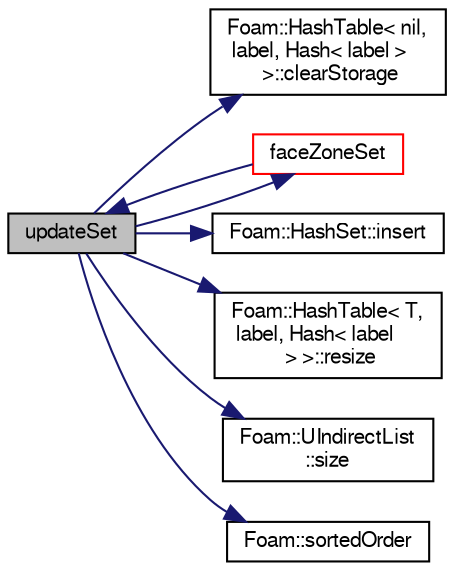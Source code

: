 digraph "updateSet"
{
  bgcolor="transparent";
  edge [fontname="FreeSans",fontsize="10",labelfontname="FreeSans",labelfontsize="10"];
  node [fontname="FreeSans",fontsize="10",shape=record];
  rankdir="LR";
  Node1773 [label="updateSet",height=0.2,width=0.4,color="black", fillcolor="grey75", style="filled", fontcolor="black"];
  Node1773 -> Node1774 [color="midnightblue",fontsize="10",style="solid",fontname="FreeSans"];
  Node1774 [label="Foam::HashTable\< nil,\l label, Hash\< label \>\l \>::clearStorage",height=0.2,width=0.4,color="black",URL="$a25702.html#a77e7fd5aa3adf14be9cbcd6e670f7843",tooltip="Clear the table entries and the table itself. "];
  Node1773 -> Node1775 [color="midnightblue",fontsize="10",style="solid",fontname="FreeSans"];
  Node1775 [label="faceZoneSet",height=0.2,width=0.4,color="red",URL="$a25450.html#ace6e4b16ad35bf8903c38685a92d7789",tooltip="Construct from objectRegistry and name. "];
  Node1775 -> Node1773 [color="midnightblue",fontsize="10",style="solid",fontname="FreeSans"];
  Node1773 -> Node2170 [color="midnightblue",fontsize="10",style="solid",fontname="FreeSans"];
  Node2170 [label="Foam::HashSet::insert",height=0.2,width=0.4,color="black",URL="$a25690.html#a49f0753d9652681fc3a81f59951a0ad7",tooltip="Insert a new entry. "];
  Node1773 -> Node2153 [color="midnightblue",fontsize="10",style="solid",fontname="FreeSans"];
  Node2153 [label="Foam::HashTable\< T,\l label, Hash\< label\l \> \>::resize",height=0.2,width=0.4,color="black",URL="$a25702.html#ae697ea15032f01f89988bb8ada677832",tooltip="Resize the hash table for efficiency. "];
  Node1773 -> Node2192 [color="midnightblue",fontsize="10",style="solid",fontname="FreeSans"];
  Node2192 [label="Foam::UIndirectList\l::size",height=0.2,width=0.4,color="black",URL="$a22618.html#a47b3bf30da1eb3ab8076b5fbe00e0494",tooltip="Return the number of elements in the list. "];
  Node1773 -> Node2193 [color="midnightblue",fontsize="10",style="solid",fontname="FreeSans"];
  Node2193 [label="Foam::sortedOrder",height=0.2,width=0.4,color="black",URL="$a21124.html#acf128ea037506c14446998bb7ca39264",tooltip="Generate the (stable) sort order for the list. "];
}
